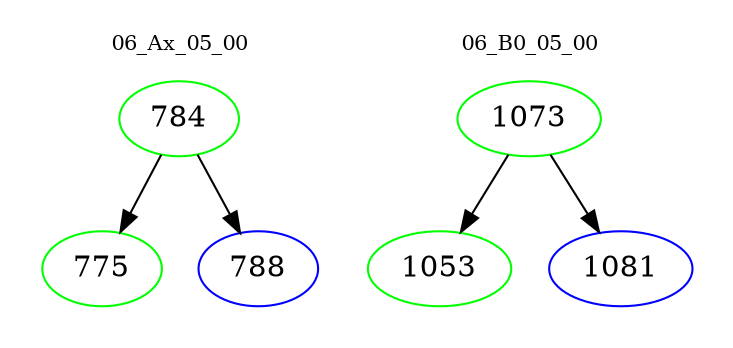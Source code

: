 digraph{
subgraph cluster_0 {
color = white
label = "06_Ax_05_00";
fontsize=10;
T0_784 [label="784", color="green"]
T0_784 -> T0_775 [color="black"]
T0_775 [label="775", color="green"]
T0_784 -> T0_788 [color="black"]
T0_788 [label="788", color="blue"]
}
subgraph cluster_1 {
color = white
label = "06_B0_05_00";
fontsize=10;
T1_1073 [label="1073", color="green"]
T1_1073 -> T1_1053 [color="black"]
T1_1053 [label="1053", color="green"]
T1_1073 -> T1_1081 [color="black"]
T1_1081 [label="1081", color="blue"]
}
}
